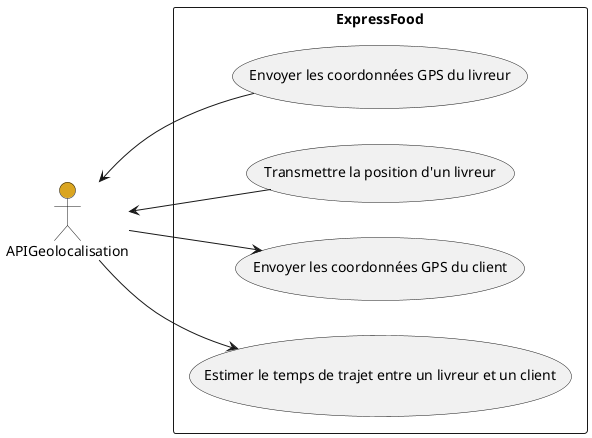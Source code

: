 
@startuml APIGeolocalisation

left to right direction

actor "APIGeolocalisation" as APIGeolocalisation #GoldenRod

rectangle ExpressFood {
  usecase "Envoyer les coordonnées GPS du livreur" as UC1
  usecase "Transmettre la position d'un livreur" as UC2
  usecase "Envoyer les coordonnées GPS du client" as UC3
  usecase "Estimer le temps de trajet entre un livreur et un client" as UC4
}

APIGeolocalisation <-- UC1
APIGeolocalisation <-- UC2
APIGeolocalisation --> UC3
APIGeolocalisation --> UC4
@enduml
